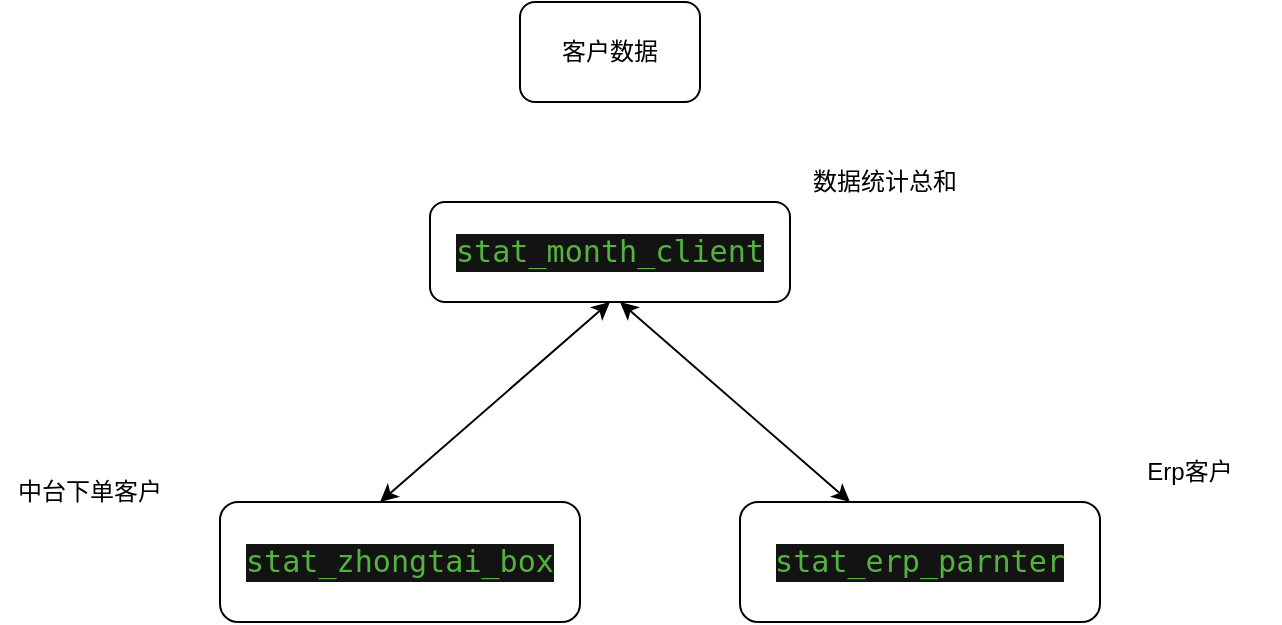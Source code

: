 <mxfile version="14.2.7" type="github">
  <diagram id="ru6HBqJ93o1stxbcAgsf" name="第 1 页">
    <mxGraphModel dx="2446" dy="1062" grid="1" gridSize="10" guides="1" tooltips="1" connect="1" arrows="1" fold="1" page="1" pageScale="1" pageWidth="827" pageHeight="1169" math="0" shadow="0">
      <root>
        <mxCell id="0" />
        <mxCell id="1" parent="0" />
        <mxCell id="qMNki4L_DQQMsOHSVaSi-1" value="客户数据" style="rounded=1;whiteSpace=wrap;html=1;" vertex="1" parent="1">
          <mxGeometry x="180" y="90" width="90" height="50" as="geometry" />
        </mxCell>
        <mxCell id="qMNki4L_DQQMsOHSVaSi-2" value="&lt;pre style=&quot;background-color: #131314 ; color: #ebebeb ; font-family: &amp;#34;monaco&amp;#34; , monospace ; font-size: 11.3pt&quot;&gt;&lt;span style=&quot;color: #54b33e&quot;&gt;stat_month_client&lt;/span&gt;&lt;/pre&gt;" style="rounded=1;whiteSpace=wrap;html=1;" vertex="1" parent="1">
          <mxGeometry x="135" y="190" width="180" height="50" as="geometry" />
        </mxCell>
        <mxCell id="qMNki4L_DQQMsOHSVaSi-3" value="&lt;pre style=&quot;background-color: #131314 ; color: #ebebeb ; font-family: &amp;#34;monaco&amp;#34; , monospace ; font-size: 11.3pt&quot;&gt;&lt;span style=&quot;color: #54b33e&quot;&gt;stat_zhongtai_box&lt;/span&gt;&lt;/pre&gt;" style="rounded=1;whiteSpace=wrap;html=1;" vertex="1" parent="1">
          <mxGeometry x="30" y="340" width="180" height="60" as="geometry" />
        </mxCell>
        <mxCell id="qMNki4L_DQQMsOHSVaSi-4" value="&lt;pre style=&quot;background-color: #131314 ; color: #ebebeb ; font-family: &amp;#34;monaco&amp;#34; , monospace ; font-size: 11.3pt&quot;&gt;&lt;pre style=&quot;font-family: &amp;#34;monaco&amp;#34; , monospace ; font-size: 11.3pt&quot;&gt;&lt;span style=&quot;color: #54b33e&quot;&gt;stat_erp_parnter&lt;/span&gt;&lt;/pre&gt;&lt;/pre&gt;" style="rounded=1;whiteSpace=wrap;html=1;" vertex="1" parent="1">
          <mxGeometry x="290" y="340" width="180" height="60" as="geometry" />
        </mxCell>
        <mxCell id="qMNki4L_DQQMsOHSVaSi-5" value="" style="endArrow=classic;startArrow=classic;html=1;entryX=0.5;entryY=1;entryDx=0;entryDy=0;" edge="1" parent="1" target="qMNki4L_DQQMsOHSVaSi-2">
          <mxGeometry width="50" height="50" relative="1" as="geometry">
            <mxPoint x="110" y="340" as="sourcePoint" />
            <mxPoint x="160" y="290" as="targetPoint" />
          </mxGeometry>
        </mxCell>
        <mxCell id="qMNki4L_DQQMsOHSVaSi-6" value="" style="endArrow=classic;startArrow=classic;html=1;entryX=0.5;entryY=1;entryDx=0;entryDy=0;" edge="1" parent="1">
          <mxGeometry width="50" height="50" relative="1" as="geometry">
            <mxPoint x="345" y="340" as="sourcePoint" />
            <mxPoint x="230" y="240" as="targetPoint" />
          </mxGeometry>
        </mxCell>
        <mxCell id="qMNki4L_DQQMsOHSVaSi-7" value="数据统计总和" style="text;html=1;strokeColor=none;fillColor=none;align=center;verticalAlign=middle;whiteSpace=wrap;rounded=0;" vertex="1" parent="1">
          <mxGeometry x="315" y="170" width="95" height="20" as="geometry" />
        </mxCell>
        <mxCell id="qMNki4L_DQQMsOHSVaSi-8" value="中台下单客户" style="text;html=1;strokeColor=none;fillColor=none;align=center;verticalAlign=middle;whiteSpace=wrap;rounded=0;" vertex="1" parent="1">
          <mxGeometry x="-80" y="320" width="90" height="30" as="geometry" />
        </mxCell>
        <mxCell id="qMNki4L_DQQMsOHSVaSi-10" value="Erp客户" style="text;html=1;strokeColor=none;fillColor=none;align=center;verticalAlign=middle;whiteSpace=wrap;rounded=0;" vertex="1" parent="1">
          <mxGeometry x="470" y="310" width="90" height="30" as="geometry" />
        </mxCell>
      </root>
    </mxGraphModel>
  </diagram>
</mxfile>
